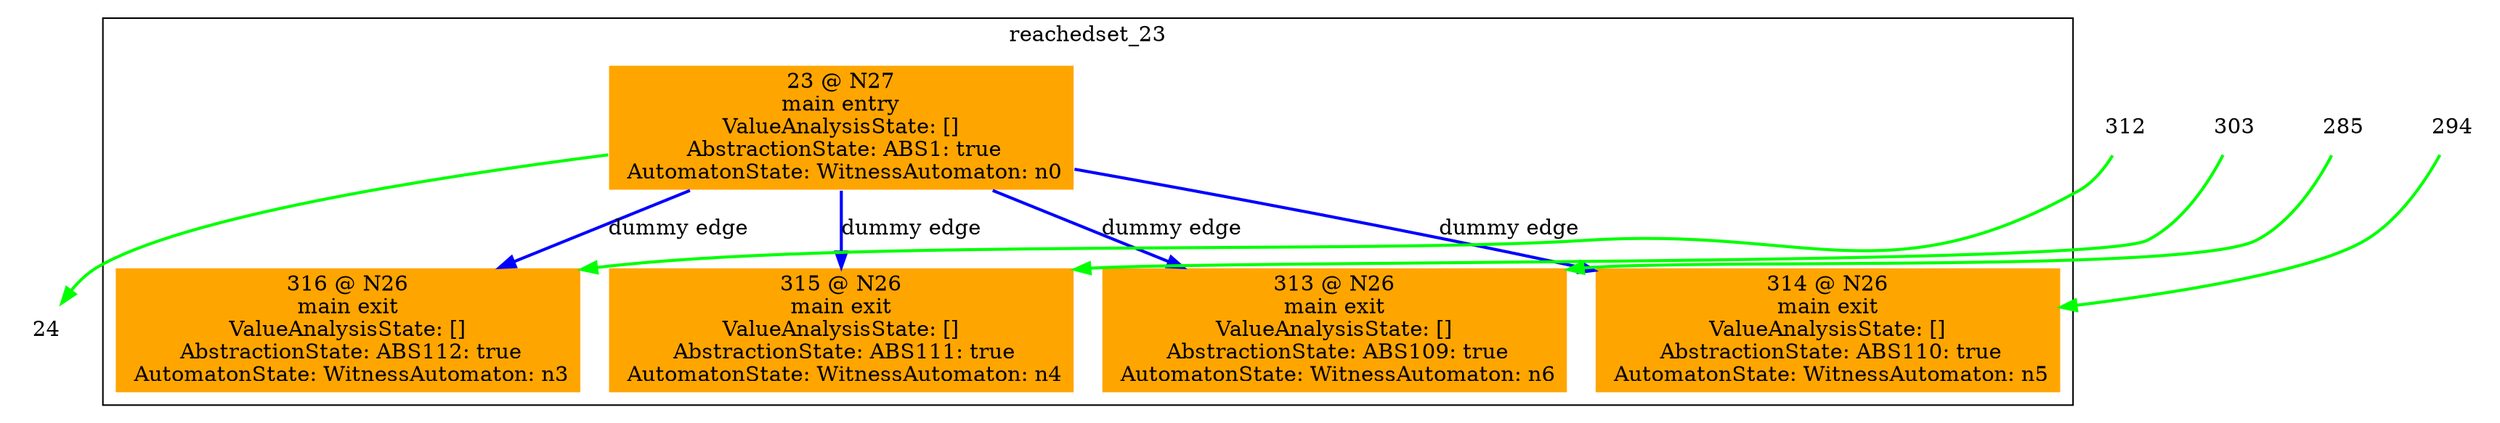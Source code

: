 digraph ARG {
node [style="filled" shape="box" color="white"]
subgraph cluster_23 {
label="reachedset_23"
23 [fillcolor="orange" label="23 @ N27\nmain entry\nValueAnalysisState: []\n AbstractionState: ABS1: true\n AutomatonState: WitnessAutomaton: n0\n" id="23"]
316 [fillcolor="orange" label="316 @ N26\nmain exit\nValueAnalysisState: []\n AbstractionState: ABS112: true\n AutomatonState: WitnessAutomaton: n3\n" id="316"]
315 [fillcolor="orange" label="315 @ N26\nmain exit\nValueAnalysisState: []\n AbstractionState: ABS111: true\n AutomatonState: WitnessAutomaton: n4\n" id="315"]
314 [fillcolor="orange" label="314 @ N26\nmain exit\nValueAnalysisState: []\n AbstractionState: ABS110: true\n AutomatonState: WitnessAutomaton: n5\n" id="314"]
313 [fillcolor="orange" label="313 @ N26\nmain exit\nValueAnalysisState: []\n AbstractionState: ABS109: true\n AutomatonState: WitnessAutomaton: n6\n" id="313"]
23 -> 313 [style="bold" color="blue" label="dummy edge" id="23 -> 313"]
23 -> 314 [style="bold" color="blue" label="dummy edge" id="23 -> 314"]
23 -> 315 [style="bold" color="blue" label="dummy edge" id="23 -> 315"]
23 -> 316 [style="bold" color="blue" label="dummy edge" id="23 -> 316"]
}
303 -> 315 [color=green style=bold]
23 -> 24 [color=green style=bold]
285 -> 313 [color=green style=bold]
312 -> 316 [color=green style=bold]
294 -> 314 [color=green style=bold]
}
